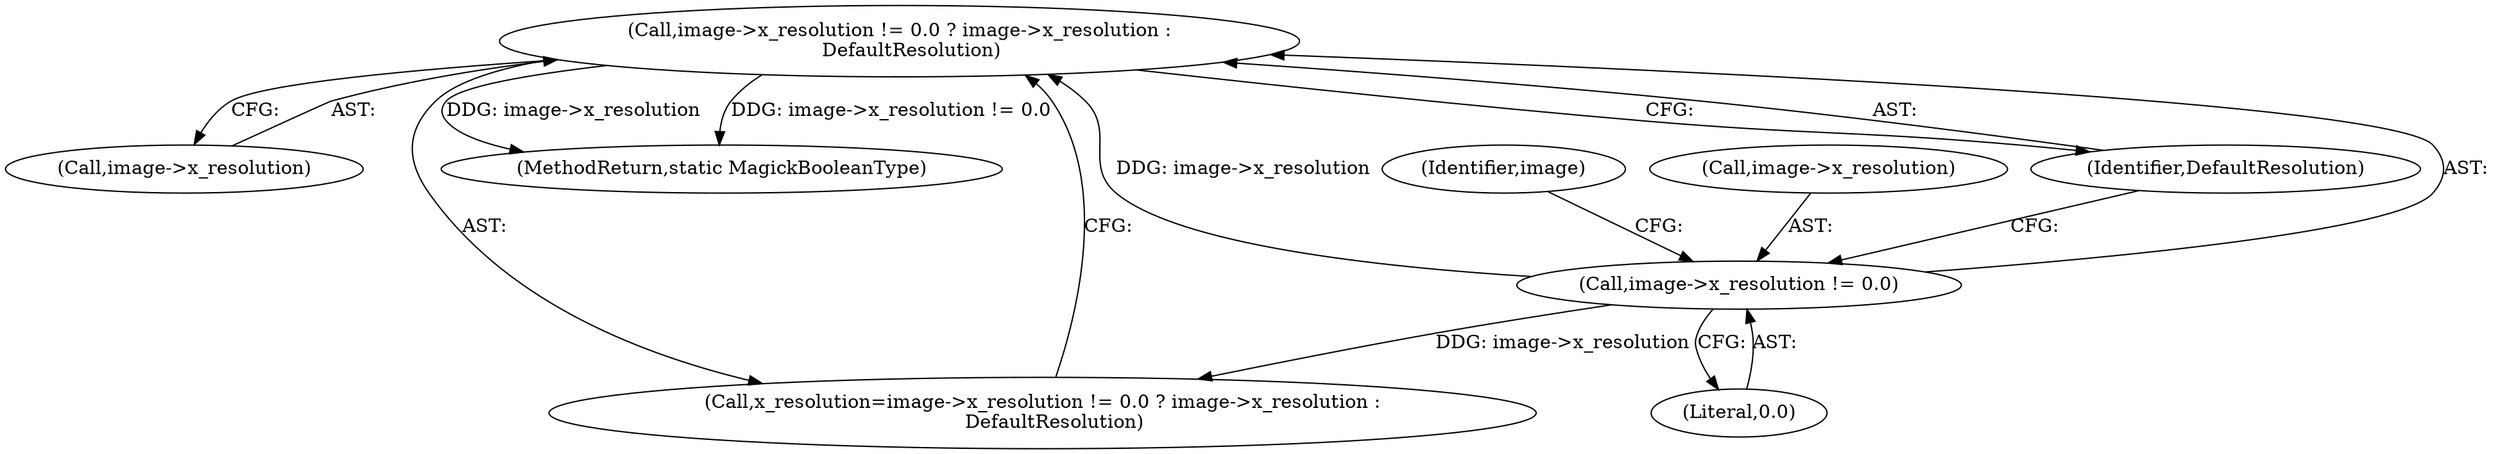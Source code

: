 digraph "0_ImageMagick_859084b4fd966ac007965c3d85caabccd8aee9b4@pointer" {
"1000358" [label="(Call,image->x_resolution != 0.0 ? image->x_resolution :\n    DefaultResolution)"];
"1000359" [label="(Call,image->x_resolution != 0.0)"];
"1000364" [label="(Call,image->x_resolution)"];
"1000363" [label="(Literal,0.0)"];
"1000365" [label="(Identifier,image)"];
"1000360" [label="(Call,image->x_resolution)"];
"1000359" [label="(Call,image->x_resolution != 0.0)"];
"1000356" [label="(Call,x_resolution=image->x_resolution != 0.0 ? image->x_resolution :\n    DefaultResolution)"];
"1000358" [label="(Call,image->x_resolution != 0.0 ? image->x_resolution :\n    DefaultResolution)"];
"1001970" [label="(MethodReturn,static MagickBooleanType)"];
"1000367" [label="(Identifier,DefaultResolution)"];
"1000358" -> "1000356"  [label="AST: "];
"1000358" -> "1000364"  [label="CFG: "];
"1000358" -> "1000367"  [label="CFG: "];
"1000359" -> "1000358"  [label="AST: "];
"1000364" -> "1000358"  [label="AST: "];
"1000367" -> "1000358"  [label="AST: "];
"1000356" -> "1000358"  [label="CFG: "];
"1000358" -> "1001970"  [label="DDG: image->x_resolution"];
"1000358" -> "1001970"  [label="DDG: image->x_resolution != 0.0"];
"1000359" -> "1000358"  [label="DDG: image->x_resolution"];
"1000359" -> "1000363"  [label="CFG: "];
"1000360" -> "1000359"  [label="AST: "];
"1000363" -> "1000359"  [label="AST: "];
"1000365" -> "1000359"  [label="CFG: "];
"1000367" -> "1000359"  [label="CFG: "];
"1000359" -> "1000356"  [label="DDG: image->x_resolution"];
}

